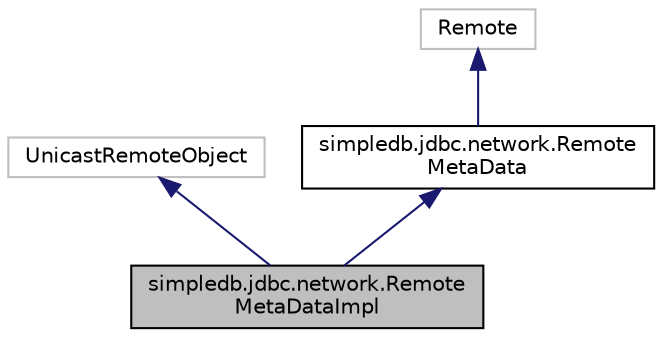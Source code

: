 digraph "simpledb.jdbc.network.RemoteMetaDataImpl"
{
  edge [fontname="Helvetica",fontsize="10",labelfontname="Helvetica",labelfontsize="10"];
  node [fontname="Helvetica",fontsize="10",shape=record];
  Node4 [label="simpledb.jdbc.network.Remote\lMetaDataImpl",height=0.2,width=0.4,color="black", fillcolor="grey75", style="filled", fontcolor="black"];
  Node5 -> Node4 [dir="back",color="midnightblue",fontsize="10",style="solid",fontname="Helvetica"];
  Node5 [label="UnicastRemoteObject",height=0.2,width=0.4,color="grey75", fillcolor="white", style="filled"];
  Node6 -> Node4 [dir="back",color="midnightblue",fontsize="10",style="solid",fontname="Helvetica"];
  Node6 [label="simpledb.jdbc.network.Remote\lMetaData",height=0.2,width=0.4,color="black", fillcolor="white", style="filled",URL="$interfacesimpledb_1_1jdbc_1_1network_1_1RemoteMetaData.html"];
  Node7 -> Node6 [dir="back",color="midnightblue",fontsize="10",style="solid",fontname="Helvetica"];
  Node7 [label="Remote",height=0.2,width=0.4,color="grey75", fillcolor="white", style="filled"];
}
